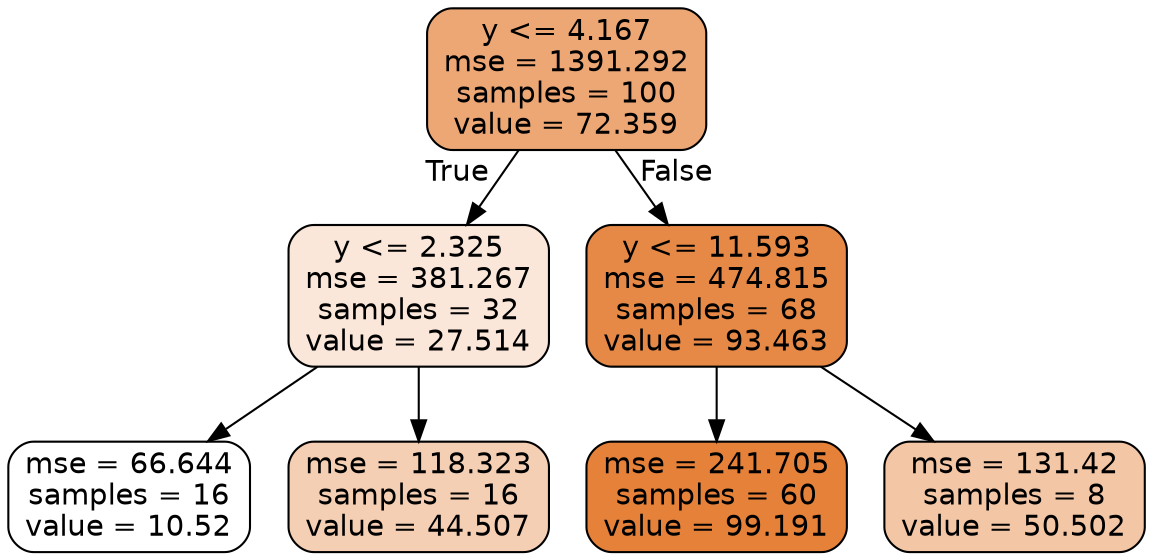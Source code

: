digraph Tree {
node [shape=box, style="filled, rounded", color="black", fontname=helvetica] ;
edge [fontname=helvetica] ;
0 [label="y <= 4.167\nmse = 1391.292\nsamples = 100\nvalue = 72.359", fillcolor="#eda775"] ;
1 [label="y <= 2.325\nmse = 381.267\nsamples = 32\nvalue = 27.514", fillcolor="#fae7d9"] ;
0 -> 1 [labeldistance=2.5, labelangle=45, headlabel="True"] ;
2 [label="mse = 66.644\nsamples = 16\nvalue = 10.52", fillcolor="#ffffff"] ;
1 -> 2 ;
3 [label="mse = 118.323\nsamples = 16\nvalue = 44.507", fillcolor="#f5cfb3"] ;
1 -> 3 ;
4 [label="y <= 11.593\nmse = 474.815\nsamples = 68\nvalue = 93.463", fillcolor="#e78946"] ;
0 -> 4 [labeldistance=2.5, labelangle=-45, headlabel="False"] ;
5 [label="mse = 241.705\nsamples = 60\nvalue = 99.191", fillcolor="#e58139"] ;
4 -> 5 ;
6 [label="mse = 131.42\nsamples = 8\nvalue = 50.502", fillcolor="#f3c6a6"] ;
4 -> 6 ;
}